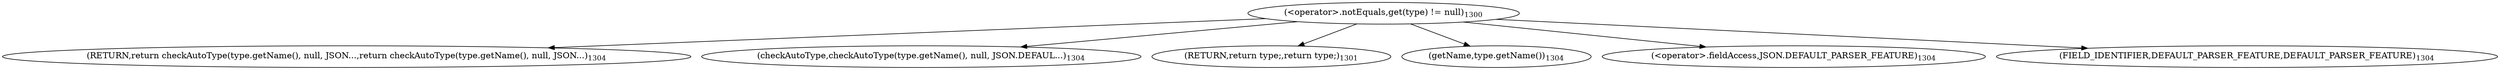 digraph "checkAutoType" {  
"3858" [label = <(RETURN,return checkAutoType(type.getName(), null, JSON...,return checkAutoType(type.getName(), null, JSON...)<SUB>1304</SUB>> ]
"3851" [label = <(&lt;operator&gt;.notEquals,get(type) != null)<SUB>1300</SUB>> ]
"3859" [label = <(checkAutoType,checkAutoType(type.getName(), null, JSON.DEFAUL...)<SUB>1304</SUB>> ]
"3856" [label = <(RETURN,return type;,return type;)<SUB>1301</SUB>> ]
"3860" [label = <(getName,type.getName())<SUB>1304</SUB>> ]
"3863" [label = <(&lt;operator&gt;.fieldAccess,JSON.DEFAULT_PARSER_FEATURE)<SUB>1304</SUB>> ]
"3865" [label = <(FIELD_IDENTIFIER,DEFAULT_PARSER_FEATURE,DEFAULT_PARSER_FEATURE)<SUB>1304</SUB>> ]
  "3851" -> "3859" 
  "3851" -> "3858" 
  "3851" -> "3865" 
  "3851" -> "3856" 
  "3851" -> "3863" 
  "3851" -> "3860" 
}
